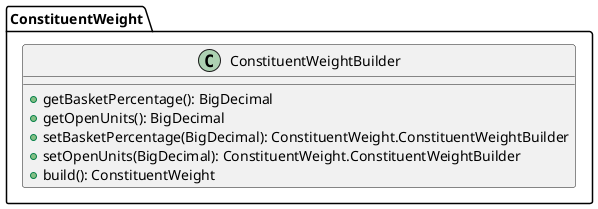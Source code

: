 @startuml

    class ConstituentWeight.ConstituentWeightBuilder [[ConstituentWeight.ConstituentWeightBuilder.html]] {
        +getBasketPercentage(): BigDecimal
        +getOpenUnits(): BigDecimal
        +setBasketPercentage(BigDecimal): ConstituentWeight.ConstituentWeightBuilder
        +setOpenUnits(BigDecimal): ConstituentWeight.ConstituentWeightBuilder
        +build(): ConstituentWeight
    }

@enduml
